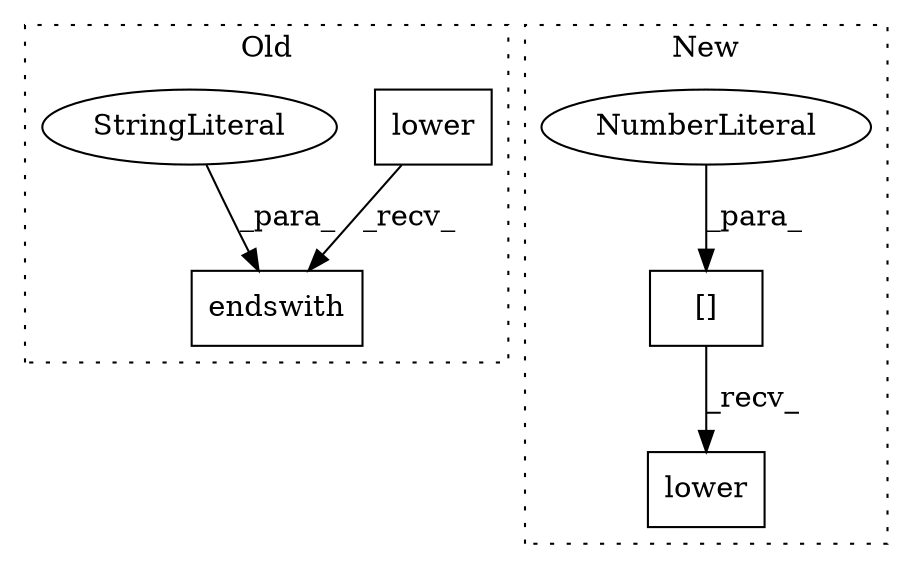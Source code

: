 digraph G {
subgraph cluster0 {
1 [label="endswith" a="32" s="1744,1759" l="9,1" shape="box"];
5 [label="lower" a="32" s="1736" l="7" shape="box"];
6 [label="StringLiteral" a="45" s="1753" l="6" shape="ellipse"];
label = "Old";
style="dotted";
}
subgraph cluster1 {
2 [label="lower" a="32" s="1738" l="7" shape="box"];
3 [label="[]" a="2" s="1721,1736" l="14,1" shape="box"];
4 [label="NumberLiteral" a="34" s="1735" l="1" shape="ellipse"];
label = "New";
style="dotted";
}
3 -> 2 [label="_recv_"];
4 -> 3 [label="_para_"];
5 -> 1 [label="_recv_"];
6 -> 1 [label="_para_"];
}